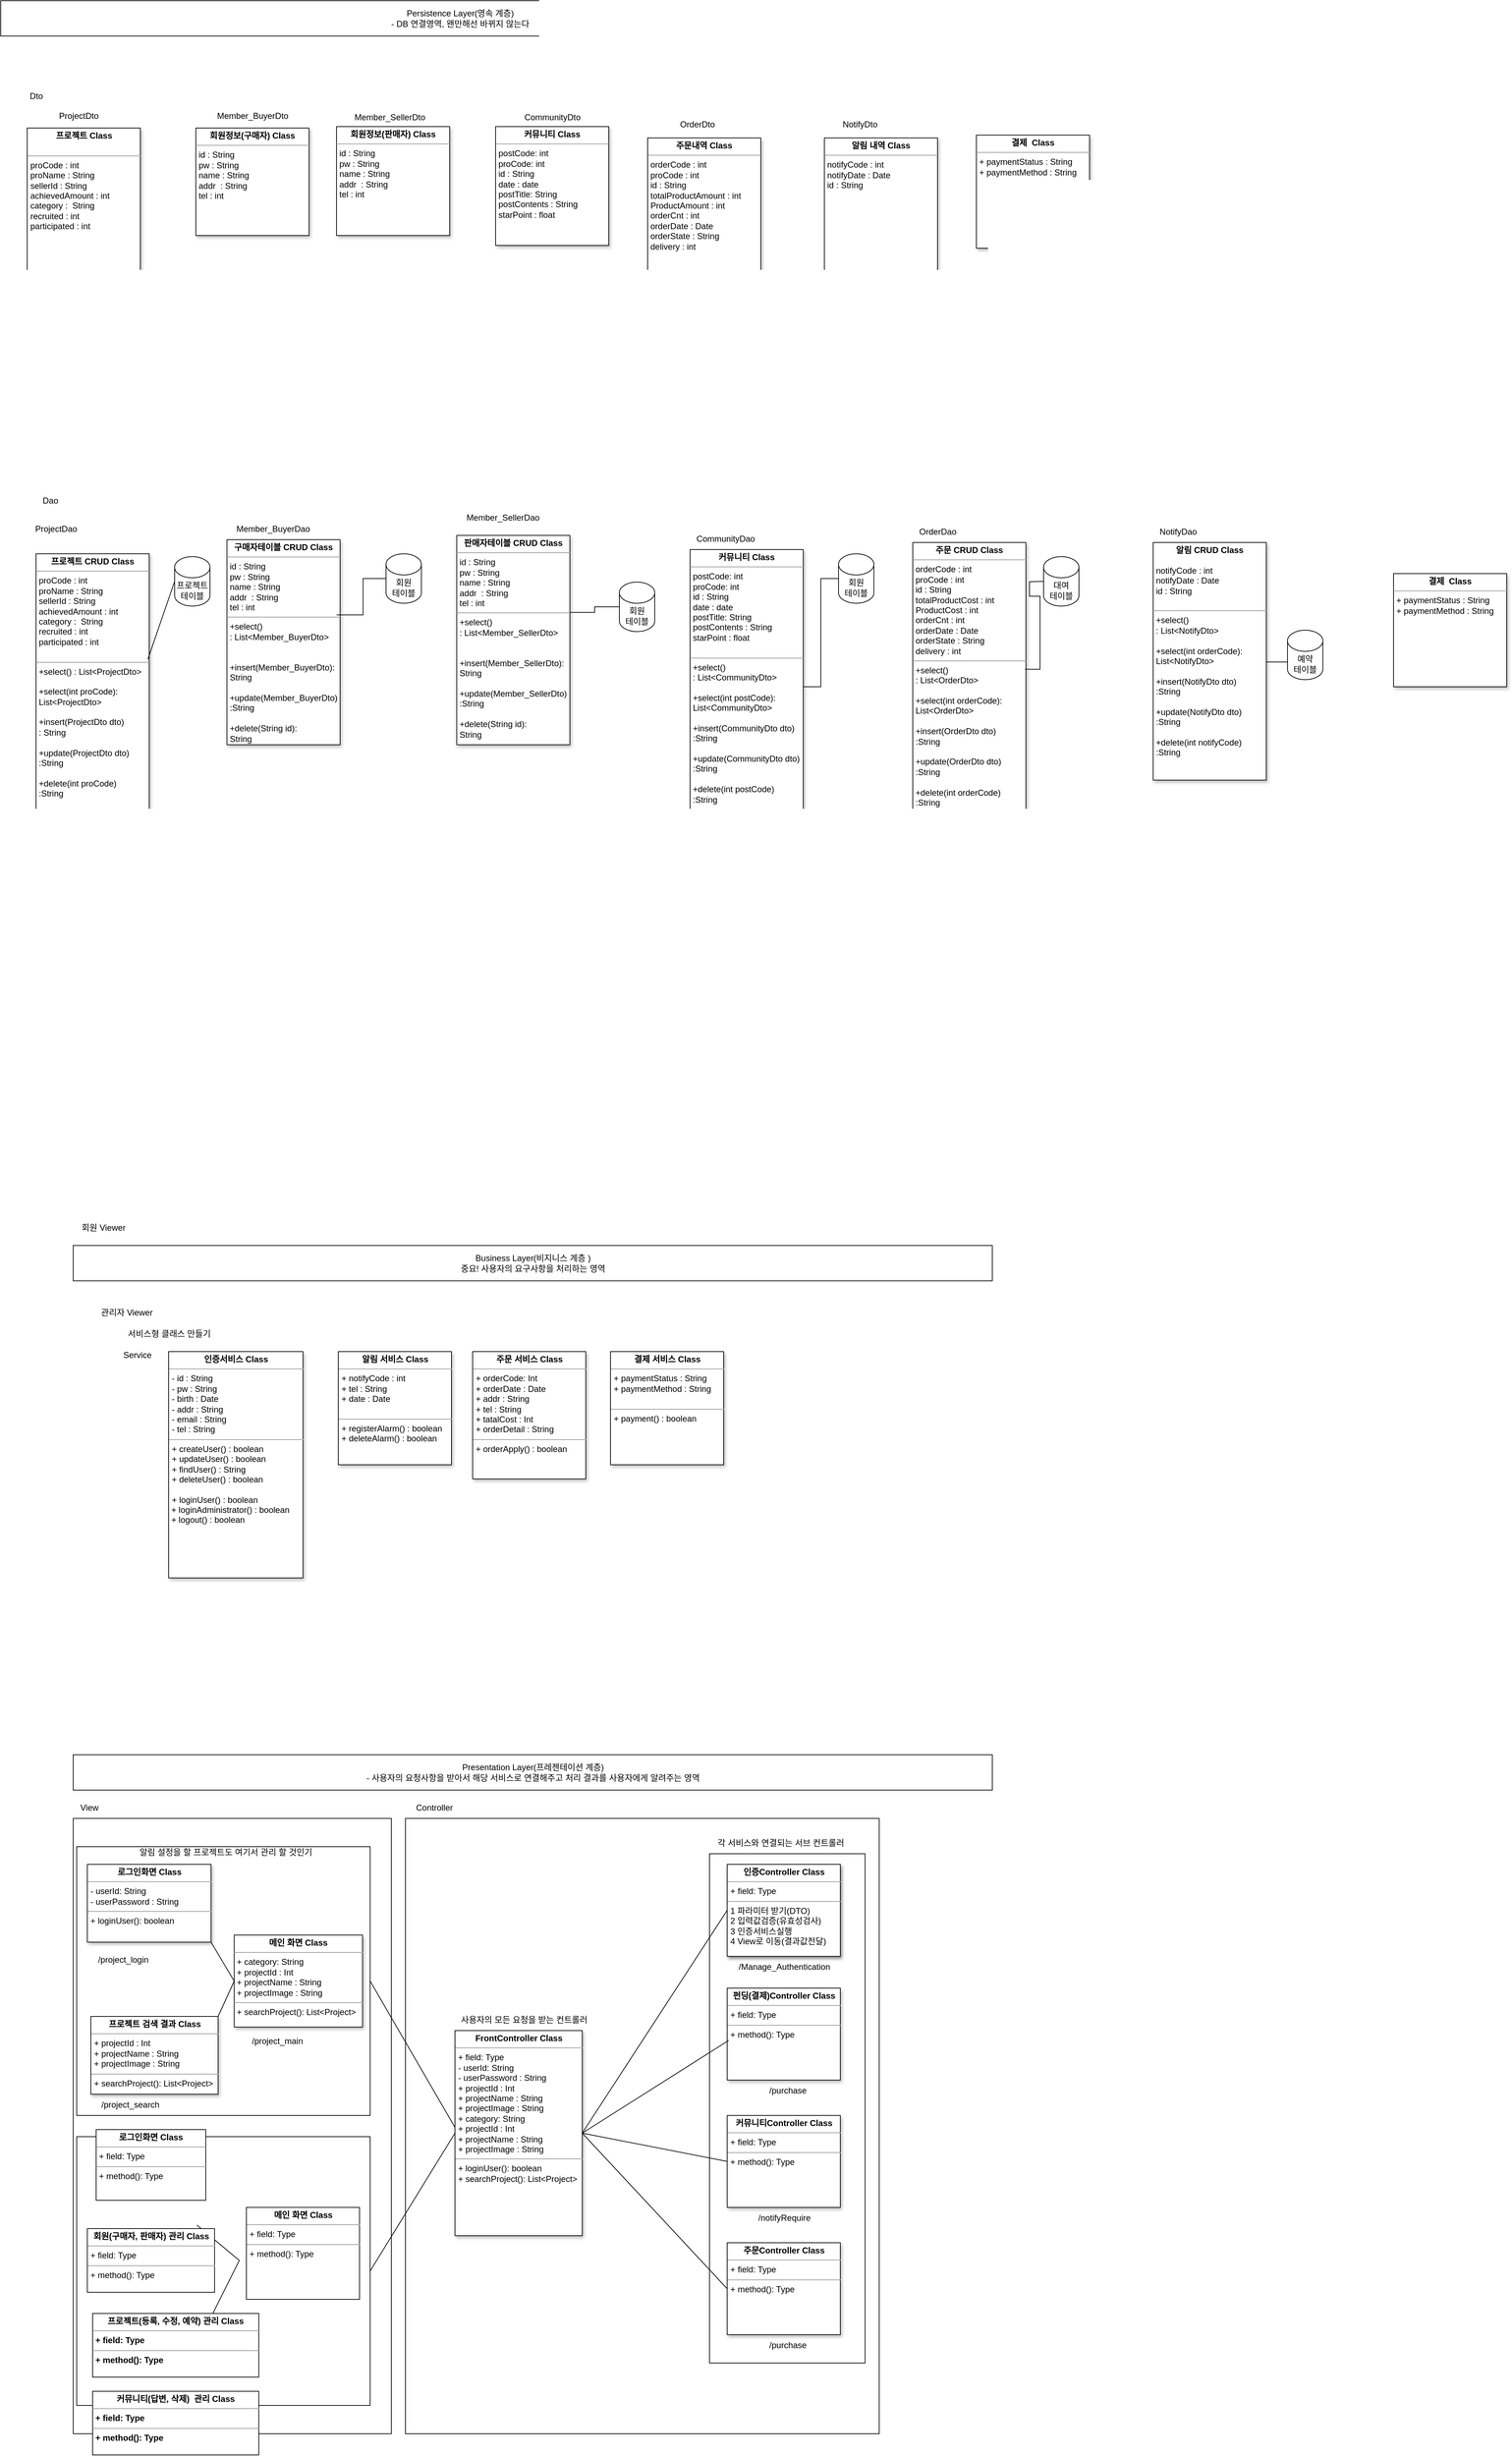 <mxfile version="24.1.0" type="device">
  <diagram name="05 [예제] 구체화(Width Code)" id="Okhfxqb5AKQBt1zYMtm1">
    <mxGraphModel dx="6344" dy="1578" grid="1" gridSize="10" guides="1" tooltips="1" connect="1" arrows="1" fold="1" page="1" pageScale="1" pageWidth="3300" pageHeight="4681" math="0" shadow="0">
      <root>
        <mxCell id="mxSxCT3K7TG5ama-A4u--0" />
        <mxCell id="mxSxCT3K7TG5ama-A4u--1" parent="mxSxCT3K7TG5ama-A4u--0" />
        <mxCell id="mxSxCT3K7TG5ama-A4u--24" value="Presentation Layer(프레젠테이션 계층)&lt;br&gt;- 사용자의 요청사항을 받아서 해당 서비스로 연결해주고 처리 결과를 사용자에게 알려주는 영역" style="rounded=0;whiteSpace=wrap;html=1;" parent="mxSxCT3K7TG5ama-A4u--1" vertex="1">
          <mxGeometry x="-3147.5" y="2490" width="1300" height="50" as="geometry" />
        </mxCell>
        <mxCell id="mxSxCT3K7TG5ama-A4u--49" value="Business Layer(비지니스 계층 )&lt;br&gt;중요! 사용자의 요구사항을 처리하는 영역" style="rounded=0;whiteSpace=wrap;html=1;" parent="mxSxCT3K7TG5ama-A4u--1" vertex="1">
          <mxGeometry x="-3147.5" y="1770" width="1300" height="50" as="geometry" />
        </mxCell>
        <mxCell id="v-Hk2H7jR2KbCjhzF-S7-0" value="서비스형 클래스 만들기" style="text;html=1;align=center;verticalAlign=middle;resizable=0;points=[];autosize=1;strokeColor=none;fillColor=none;" parent="mxSxCT3K7TG5ama-A4u--1" vertex="1">
          <mxGeometry x="-3087.5" y="1880" width="150" height="30" as="geometry" />
        </mxCell>
        <mxCell id="v-Hk2H7jR2KbCjhzF-S7-2" value="&lt;p style=&quot;margin:0px;margin-top:4px;text-align:center;&quot;&gt;&lt;b&gt;인증서비스 Class&lt;/b&gt;&lt;/p&gt;&lt;hr size=&quot;1&quot;&gt;&lt;p style=&quot;margin:0px;margin-left:4px;&quot;&gt;- id : String&lt;br&gt;- pw : String&lt;/p&gt;&lt;p style=&quot;margin:0px;margin-left:4px;&quot;&gt;&lt;span style=&quot;background-color: initial;&quot;&gt;- birth : Date&lt;/span&gt;&lt;/p&gt;&lt;p style=&quot;margin:0px;margin-left:4px;&quot;&gt;&lt;span style=&quot;background-color: initial;&quot;&gt;- addr : String&lt;br&gt;- email : String&lt;/span&gt;&lt;/p&gt;&lt;p style=&quot;margin:0px;margin-left:4px;&quot;&gt;&lt;span style=&quot;background-color: initial;&quot;&gt;- tel : String&lt;/span&gt;&lt;span style=&quot;background-color: initial;&quot;&gt;&amp;nbsp;&lt;/span&gt;&lt;/p&gt;&lt;hr size=&quot;1&quot;&gt;&lt;p style=&quot;margin:0px;margin-left:4px;&quot;&gt;+ createUser() : boolean&lt;/p&gt;&lt;p style=&quot;margin:0px;margin-left:4px;&quot;&gt;+ updateUser() : boolean&lt;/p&gt;&lt;p style=&quot;margin:0px;margin-left:4px;&quot;&gt;+ findUser() : String&lt;/p&gt;&lt;p style=&quot;margin:0px;margin-left:4px;&quot;&gt;+ deleteUser&lt;span style=&quot;background-color: initial;&quot;&gt;()&lt;/span&gt;&lt;span style=&quot;background-color: initial;&quot;&gt;&amp;nbsp;: boolean&lt;/span&gt;&lt;/p&gt;&lt;p style=&quot;margin:0px;margin-left:4px;&quot;&gt;&lt;br&gt;+ loginUser&lt;span style=&quot;background-color: initial;&quot;&gt;()&lt;/span&gt;&lt;span style=&quot;background-color: initial;&quot;&gt;&amp;nbsp;: boolean&lt;/span&gt;&lt;/p&gt;&lt;p style=&quot;margin:0px;margin-left:4px;&quot;&gt;&lt;/p&gt;&lt;div style=&quot;text-align: left;&quot;&gt;&amp;nbsp;+ loginAdministrator&lt;span style=&quot;background-color: initial;&quot;&gt;()&lt;/span&gt;&lt;span style=&quot;background-color: initial;&quot;&gt;&amp;nbsp;: boolean&lt;/span&gt;&lt;/div&gt;&lt;div style=&quot;text-align: left;&quot;&gt;&amp;nbsp;+ logout&lt;span style=&quot;background-color: initial;&quot;&gt;()&lt;/span&gt;&lt;span style=&quot;background-color: initial;&quot;&gt;&amp;nbsp;: boolean&lt;/span&gt;&lt;/div&gt;&lt;br style=&quot;border-color: var(--border-color); text-align: center;&quot;&gt;&lt;br&gt;&lt;p&gt;&lt;/p&gt;" style="verticalAlign=top;align=left;overflow=fill;fontSize=12;fontFamily=Helvetica;html=1;whiteSpace=wrap;shadow=1;" parent="mxSxCT3K7TG5ama-A4u--1" vertex="1">
          <mxGeometry x="-3012.5" y="1920" width="190" height="320" as="geometry" />
        </mxCell>
        <mxCell id="v-Hk2H7jR2KbCjhzF-S7-4" value="&lt;p style=&quot;margin:0px;margin-top:4px;text-align:center;&quot;&gt;&lt;b&gt;알림 서비스 Class&lt;/b&gt;&lt;/p&gt;&lt;hr size=&quot;1&quot;&gt;&lt;p style=&quot;margin:0px;margin-left:4px;&quot;&gt;+ notifyCode : int&lt;/p&gt;&lt;p style=&quot;margin:0px;margin-left:4px;&quot;&gt;&lt;span style=&quot;background-color: initial;&quot;&gt;+ tel : String&lt;/span&gt;&lt;/p&gt;&lt;p style=&quot;margin:0px;margin-left:4px;&quot;&gt;+ date : Date&lt;br&gt;&lt;br&gt;&lt;/p&gt;&lt;hr size=&quot;1&quot;&gt;&lt;p style=&quot;margin:0px;margin-left:4px;&quot;&gt;+ registerAlarm&lt;span style=&quot;background-color: initial;&quot;&gt;()&lt;/span&gt;&lt;span style=&quot;background-color: initial;&quot;&gt;&amp;nbsp;: boolean&lt;/span&gt;&lt;/p&gt;&lt;p style=&quot;margin:0px;margin-left:4px;&quot;&gt;+ deleteAlarm&lt;span style=&quot;background-color: initial;&quot;&gt;()&lt;/span&gt;&lt;span style=&quot;background-color: initial;&quot;&gt;&amp;nbsp;: boolean&lt;/span&gt;&lt;/p&gt;&lt;p style=&quot;margin:0px;margin-left:4px;&quot;&gt;&lt;br&gt;&lt;/p&gt;" style="verticalAlign=top;align=left;overflow=fill;fontSize=12;fontFamily=Helvetica;html=1;whiteSpace=wrap;shadow=1;" parent="mxSxCT3K7TG5ama-A4u--1" vertex="1">
          <mxGeometry x="-2772.5" y="1920" width="160" height="160" as="geometry" />
        </mxCell>
        <mxCell id="v-Hk2H7jR2KbCjhzF-S7-5" value="Service" style="text;html=1;align=center;verticalAlign=middle;resizable=0;points=[];autosize=1;strokeColor=none;fillColor=none;" parent="mxSxCT3K7TG5ama-A4u--1" vertex="1">
          <mxGeometry x="-3087.5" y="1910" width="60" height="30" as="geometry" />
        </mxCell>
        <mxCell id="KW0IFtiiwQ5vjCWQNFQy-0" value="&lt;p style=&quot;margin:0px;margin-top:4px;text-align:center;&quot;&gt;&lt;b&gt;주문 서비스 Class&lt;/b&gt;&lt;/p&gt;&lt;hr size=&quot;1&quot;&gt;&lt;p style=&quot;margin:0px;margin-left:4px;&quot;&gt;+ orderCode: Int&lt;/p&gt;&lt;p style=&quot;margin:0px;margin-left:4px;&quot;&gt;+ orderDate : Date&lt;/p&gt;&lt;p style=&quot;margin:0px;margin-left:4px;&quot;&gt;+ addr : String&lt;/p&gt;&lt;p style=&quot;margin:0px;margin-left:4px;&quot;&gt;+ tel : String&lt;/p&gt;&lt;p style=&quot;margin:0px;margin-left:4px;&quot;&gt;+ tatalCost : Int&lt;/p&gt;&lt;p style=&quot;margin:0px;margin-left:4px;&quot;&gt;+ orderDetail : String&lt;/p&gt;&lt;hr size=&quot;1&quot;&gt;&lt;p style=&quot;margin:0px;margin-left:4px;&quot;&gt;+ orderApply() : boolean&lt;span style=&quot;background-color: initial;&quot;&gt;&amp;nbsp;&lt;/span&gt;&lt;/p&gt;&lt;p style=&quot;margin:0px;margin-left:4px;&quot;&gt;&lt;br&gt;&lt;/p&gt;" style="verticalAlign=top;align=left;overflow=fill;fontSize=12;fontFamily=Helvetica;html=1;whiteSpace=wrap;shadow=1;" parent="mxSxCT3K7TG5ama-A4u--1" vertex="1">
          <mxGeometry x="-2582.5" y="1920" width="160" height="180" as="geometry" />
        </mxCell>
        <mxCell id="4iufTsSp4Iph0FAsAa8I-0" value="&lt;p style=&quot;margin:0px;margin-top:4px;text-align:center;&quot;&gt;&lt;b&gt;결제 서비스 Class&lt;/b&gt;&lt;/p&gt;&lt;hr size=&quot;1&quot;&gt;&lt;p style=&quot;margin:0px;margin-left:4px;&quot;&gt;+ paymentStatus : String&lt;/p&gt;&lt;p style=&quot;margin:0px;margin-left:4px;&quot;&gt;+ paymentMethod : String&lt;br&gt;&lt;/p&gt;&lt;p style=&quot;margin:0px;margin-left:4px;&quot;&gt;&lt;br&gt;&lt;/p&gt;&lt;hr size=&quot;1&quot;&gt;&lt;p style=&quot;margin:0px;margin-left:4px;&quot;&gt;+ payment&lt;span style=&quot;background-color: initial;&quot;&gt;()&lt;/span&gt;&lt;span style=&quot;background-color: initial;&quot;&gt;&amp;nbsp;: boolean&lt;/span&gt;&lt;/p&gt;&lt;p style=&quot;margin:0px;margin-left:4px;&quot;&gt;&lt;br&gt;&lt;/p&gt;&lt;p style=&quot;margin:0px;margin-left:4px;&quot;&gt;&lt;br&gt;&lt;/p&gt;" style="verticalAlign=top;align=left;overflow=fill;fontSize=12;fontFamily=Helvetica;html=1;whiteSpace=wrap;shadow=1;" parent="mxSxCT3K7TG5ama-A4u--1" vertex="1">
          <mxGeometry x="-2387.5" y="1920" width="160" height="160" as="geometry" />
        </mxCell>
        <mxCell id="UAAGlxL8E-bhWDBI-pss-0" value="" style="rounded=0;whiteSpace=wrap;html=1;" parent="mxSxCT3K7TG5ama-A4u--1" vertex="1">
          <mxGeometry x="-2677.5" y="2580" width="670" height="870" as="geometry" />
        </mxCell>
        <mxCell id="UAAGlxL8E-bhWDBI-pss-1" value="" style="rounded=0;whiteSpace=wrap;html=1;" parent="mxSxCT3K7TG5ama-A4u--1" vertex="1">
          <mxGeometry x="-2247.5" y="2630" width="220" height="720" as="geometry" />
        </mxCell>
        <mxCell id="UAAGlxL8E-bhWDBI-pss-2" value="View" style="text;html=1;align=center;verticalAlign=middle;resizable=0;points=[];autosize=1;strokeColor=none;fillColor=none;" parent="mxSxCT3K7TG5ama-A4u--1" vertex="1">
          <mxGeometry x="-3150" y="2550" width="50" height="30" as="geometry" />
        </mxCell>
        <mxCell id="UAAGlxL8E-bhWDBI-pss-3" value="" style="rounded=0;whiteSpace=wrap;html=1;" parent="mxSxCT3K7TG5ama-A4u--1" vertex="1">
          <mxGeometry x="-3147.5" y="2580" width="450" height="870" as="geometry" />
        </mxCell>
        <mxCell id="UAAGlxL8E-bhWDBI-pss-4" value="Controller" style="text;html=1;align=center;verticalAlign=middle;resizable=0;points=[];autosize=1;strokeColor=none;fillColor=none;" parent="mxSxCT3K7TG5ama-A4u--1" vertex="1">
          <mxGeometry x="-2677.5" y="2550" width="80" height="30" as="geometry" />
        </mxCell>
        <mxCell id="UAAGlxL8E-bhWDBI-pss-5" value="&lt;p style=&quot;margin:0px;margin-top:4px;text-align:center;&quot;&gt;&lt;b&gt;FrontController Class&lt;/b&gt;&lt;/p&gt;&lt;hr size=&quot;1&quot;&gt;&lt;p style=&quot;margin:0px;margin-left:4px;&quot;&gt;+ field: Type&lt;br&gt;- userId: String&lt;br&gt;- userPassword : String&lt;br&gt;&lt;/p&gt;&lt;p style=&quot;margin:0px;margin-left:4px;&quot;&gt;+ projectId : Int&lt;br&gt;+ projectName : String&lt;br&gt;+ projectImage : String&lt;br&gt;&lt;/p&gt;&lt;p style=&quot;margin: 0px 0px 0px 4px;&quot;&gt;+ category: String&lt;/p&gt;&lt;p style=&quot;margin: 0px 0px 0px 4px;&quot;&gt;+ projectId : Int&lt;/p&gt;&lt;p style=&quot;margin: 0px 0px 0px 4px;&quot;&gt;+ projectName : String&lt;/p&gt;&lt;p style=&quot;margin: 0px 0px 0px 4px;&quot;&gt;+ projectImage : String&lt;/p&gt;&lt;hr size=&quot;1&quot;&gt;&lt;p style=&quot;margin:0px;margin-left:4px;&quot;&gt;+ loginUser(): boolean&lt;br&gt;&lt;/p&gt;&lt;p style=&quot;margin:0px;margin-left:4px;&quot;&gt;+ searchProject(): List&amp;lt;Project&amp;gt;&lt;br&gt;&lt;/p&gt;" style="verticalAlign=top;align=left;overflow=fill;fontSize=12;fontFamily=Helvetica;html=1;whiteSpace=wrap;shadow=1;" parent="mxSxCT3K7TG5ama-A4u--1" vertex="1">
          <mxGeometry x="-2607.5" y="2880" width="180" height="290" as="geometry" />
        </mxCell>
        <mxCell id="UAAGlxL8E-bhWDBI-pss-6" value="" style="rounded=0;whiteSpace=wrap;html=1;" parent="mxSxCT3K7TG5ama-A4u--1" vertex="1">
          <mxGeometry x="-3142.5" y="2620" width="415" height="380" as="geometry" />
        </mxCell>
        <mxCell id="UAAGlxL8E-bhWDBI-pss-7" value="회원 Viewer" style="text;html=1;align=center;verticalAlign=middle;resizable=0;points=[];autosize=1;strokeColor=none;fillColor=none;" parent="mxSxCT3K7TG5ama-A4u--1" vertex="1">
          <mxGeometry x="-3150" y="1730" width="90" height="30" as="geometry" />
        </mxCell>
        <mxCell id="UAAGlxL8E-bhWDBI-pss-8" value="" style="rounded=0;whiteSpace=wrap;html=1;" parent="mxSxCT3K7TG5ama-A4u--1" vertex="1">
          <mxGeometry x="-3142.5" y="3030" width="415" height="380" as="geometry" />
        </mxCell>
        <mxCell id="UAAGlxL8E-bhWDBI-pss-9" value="관리자 Viewer" style="text;html=1;align=center;verticalAlign=middle;resizable=0;points=[];autosize=1;strokeColor=none;fillColor=none;" parent="mxSxCT3K7TG5ama-A4u--1" vertex="1">
          <mxGeometry x="-3122.5" y="1850" width="100" height="30" as="geometry" />
        </mxCell>
        <mxCell id="UAAGlxL8E-bhWDBI-pss-10" value="&lt;p style=&quot;margin:0px;margin-top:4px;text-align:center;&quot;&gt;&lt;b&gt;로그인화면 Class&lt;/b&gt;&lt;/p&gt;&lt;hr size=&quot;1&quot;&gt;&lt;p style=&quot;margin:0px;margin-left:4px;&quot;&gt;- userId: String&lt;br&gt;- userPassword : String&lt;/p&gt;&lt;hr size=&quot;1&quot;&gt;&lt;p style=&quot;margin:0px;margin-left:4px;&quot;&gt;+ loginUser(): boolean&lt;/p&gt;" style="verticalAlign=top;align=left;overflow=fill;fontSize=12;fontFamily=Helvetica;html=1;whiteSpace=wrap;shadow=1;" parent="mxSxCT3K7TG5ama-A4u--1" vertex="1">
          <mxGeometry x="-3127.5" y="2645" width="175" height="110" as="geometry" />
        </mxCell>
        <mxCell id="UAAGlxL8E-bhWDBI-pss-11" value="&lt;p style=&quot;margin:0px;margin-top:4px;text-align:center;&quot;&gt;&lt;b&gt;메인 화면 Class&lt;/b&gt;&lt;/p&gt;&lt;hr size=&quot;1&quot;&gt;&lt;p style=&quot;margin:0px;margin-left:4px;&quot;&gt;+ category: String&lt;/p&gt;&lt;p style=&quot;margin:0px;margin-left:4px;&quot;&gt;+ projectId : Int&lt;/p&gt;&lt;p style=&quot;margin:0px;margin-left:4px;&quot;&gt;+ projectName : String&lt;/p&gt;&lt;p style=&quot;margin:0px;margin-left:4px;&quot;&gt;+ projectImage : String&lt;/p&gt;&lt;hr size=&quot;1&quot;&gt;&lt;p style=&quot;margin:0px;margin-left:4px;&quot;&gt;+ searchProject(): List&amp;lt;Project&amp;gt;&lt;/p&gt;" style="verticalAlign=top;align=left;overflow=fill;fontSize=12;fontFamily=Helvetica;html=1;whiteSpace=wrap;shadow=1;" parent="mxSxCT3K7TG5ama-A4u--1" vertex="1">
          <mxGeometry x="-2919.75" y="2745" width="181.5" height="130" as="geometry" />
        </mxCell>
        <mxCell id="UAAGlxL8E-bhWDBI-pss-12" value="&lt;p style=&quot;margin:0px;margin-top:4px;text-align:center;&quot;&gt;&lt;b&gt;프로젝트 검색 결과 Class&lt;/b&gt;&lt;/p&gt;&lt;hr size=&quot;1&quot;&gt;&lt;p style=&quot;margin:0px;margin-left:4px;&quot;&gt;+ projectId : Int&lt;br&gt;+ projectName : String&lt;br&gt;+ projectImage : String&lt;/p&gt;&lt;hr size=&quot;1&quot;&gt;&lt;p style=&quot;margin:0px;margin-left:4px;&quot;&gt;+ searchProject(): List&amp;lt;Project&amp;gt;&lt;/p&gt;" style="verticalAlign=top;align=left;overflow=fill;fontSize=12;fontFamily=Helvetica;html=1;whiteSpace=wrap;shadow=1;" parent="mxSxCT3K7TG5ama-A4u--1" vertex="1">
          <mxGeometry x="-3122.5" y="2860" width="180" height="110" as="geometry" />
        </mxCell>
        <mxCell id="UAAGlxL8E-bhWDBI-pss-13" value="&lt;p style=&quot;margin:0px;margin-top:4px;text-align:center;&quot;&gt;&lt;b&gt;커뮤니티Controller Class&lt;/b&gt;&lt;/p&gt;&lt;hr size=&quot;1&quot;&gt;&lt;p style=&quot;margin:0px;margin-left:4px;&quot;&gt;+ field: Type&lt;/p&gt;&lt;hr size=&quot;1&quot;&gt;&lt;p style=&quot;margin:0px;margin-left:4px;&quot;&gt;+ method(): Type&lt;/p&gt;" style="verticalAlign=top;align=left;overflow=fill;fontSize=12;fontFamily=Helvetica;html=1;whiteSpace=wrap;shadow=1;" parent="mxSxCT3K7TG5ama-A4u--1" vertex="1">
          <mxGeometry x="-2222.5" y="3000" width="160" height="130" as="geometry" />
        </mxCell>
        <mxCell id="UAAGlxL8E-bhWDBI-pss-14" value="&lt;p style=&quot;margin:0px;margin-top:4px;text-align:center;&quot;&gt;&lt;b&gt;인증Controller Class&lt;/b&gt;&lt;/p&gt;&lt;hr size=&quot;1&quot;&gt;&lt;p style=&quot;margin:0px;margin-left:4px;&quot;&gt;+ field: Type&lt;/p&gt;&lt;hr size=&quot;1&quot;&gt;&lt;p style=&quot;margin:0px;margin-left:4px;&quot;&gt;1 파라미터 받기(DTO)&lt;/p&gt;&lt;p style=&quot;margin:0px;margin-left:4px;&quot;&gt;2 입력값검증(유효성검사)&lt;/p&gt;&lt;p style=&quot;margin:0px;margin-left:4px;&quot;&gt;3 인증서비스실행&lt;/p&gt;&lt;p style=&quot;margin:0px;margin-left:4px;&quot;&gt;4 View로 이동(결과값전달)&lt;/p&gt;" style="verticalAlign=top;align=left;overflow=fill;fontSize=12;fontFamily=Helvetica;html=1;whiteSpace=wrap;shadow=1;" parent="mxSxCT3K7TG5ama-A4u--1" vertex="1">
          <mxGeometry x="-2222.5" y="2645" width="160" height="130" as="geometry" />
        </mxCell>
        <mxCell id="UAAGlxL8E-bhWDBI-pss-15" value="&lt;p style=&quot;margin:0px;margin-top:4px;text-align:center;&quot;&gt;&lt;b&gt;주문Controller Class&lt;/b&gt;&lt;/p&gt;&lt;hr size=&quot;1&quot;&gt;&lt;p style=&quot;margin:0px;margin-left:4px;&quot;&gt;+ field: Type&lt;/p&gt;&lt;hr size=&quot;1&quot;&gt;&lt;p style=&quot;margin:0px;margin-left:4px;&quot;&gt;+ method(): Type&lt;/p&gt;" style="verticalAlign=top;align=left;overflow=fill;fontSize=12;fontFamily=Helvetica;html=1;whiteSpace=wrap;shadow=1;" parent="mxSxCT3K7TG5ama-A4u--1" vertex="1">
          <mxGeometry x="-2222.5" y="3180" width="160" height="130" as="geometry" />
        </mxCell>
        <mxCell id="UAAGlxL8E-bhWDBI-pss-16" value="" style="endArrow=none;html=1;rounded=0;exitX=1;exitY=0.5;exitDx=0;exitDy=0;entryX=0;entryY=0.472;entryDx=0;entryDy=0;entryPerimeter=0;" parent="mxSxCT3K7TG5ama-A4u--1" source="UAAGlxL8E-bhWDBI-pss-6" target="UAAGlxL8E-bhWDBI-pss-5" edge="1">
          <mxGeometry width="50" height="50" relative="1" as="geometry">
            <mxPoint x="-2597.5" y="2910" as="sourcePoint" />
            <mxPoint x="-2607.5" y="3010" as="targetPoint" />
          </mxGeometry>
        </mxCell>
        <mxCell id="UAAGlxL8E-bhWDBI-pss-17" value="" style="endArrow=none;html=1;rounded=0;exitX=1;exitY=0.5;exitDx=0;exitDy=0;entryX=0;entryY=0.5;entryDx=0;entryDy=0;" parent="mxSxCT3K7TG5ama-A4u--1" source="UAAGlxL8E-bhWDBI-pss-8" target="UAAGlxL8E-bhWDBI-pss-5" edge="1">
          <mxGeometry width="50" height="50" relative="1" as="geometry">
            <mxPoint x="-2719.5" y="2828" as="sourcePoint" />
            <mxPoint x="-2597.5" y="2898" as="targetPoint" />
          </mxGeometry>
        </mxCell>
        <mxCell id="UAAGlxL8E-bhWDBI-pss-18" value="" style="endArrow=none;html=1;rounded=0;exitX=1;exitY=0.5;exitDx=0;exitDy=0;entryX=0;entryY=0.5;entryDx=0;entryDy=0;" parent="mxSxCT3K7TG5ama-A4u--1" source="UAAGlxL8E-bhWDBI-pss-5" target="UAAGlxL8E-bhWDBI-pss-14" edge="1">
          <mxGeometry width="50" height="50" relative="1" as="geometry">
            <mxPoint x="-2719.5" y="2828" as="sourcePoint" />
            <mxPoint x="-2597.5" y="3018" as="targetPoint" />
          </mxGeometry>
        </mxCell>
        <mxCell id="UAAGlxL8E-bhWDBI-pss-19" value="" style="endArrow=none;html=1;rounded=0;exitX=1;exitY=0.5;exitDx=0;exitDy=0;entryX=0;entryY=0.5;entryDx=0;entryDy=0;" parent="mxSxCT3K7TG5ama-A4u--1" source="UAAGlxL8E-bhWDBI-pss-5" target="UAAGlxL8E-bhWDBI-pss-13" edge="1">
          <mxGeometry width="50" height="50" relative="1" as="geometry">
            <mxPoint x="-2437.5" y="3025" as="sourcePoint" />
            <mxPoint x="-2197.5" y="2785" as="targetPoint" />
          </mxGeometry>
        </mxCell>
        <mxCell id="UAAGlxL8E-bhWDBI-pss-20" value="" style="endArrow=none;html=1;rounded=0;exitX=1;exitY=0.5;exitDx=0;exitDy=0;entryX=0;entryY=0.5;entryDx=0;entryDy=0;" parent="mxSxCT3K7TG5ama-A4u--1" source="UAAGlxL8E-bhWDBI-pss-5" target="UAAGlxL8E-bhWDBI-pss-15" edge="1">
          <mxGeometry width="50" height="50" relative="1" as="geometry">
            <mxPoint x="-2437.5" y="3025" as="sourcePoint" />
            <mxPoint x="-2197.5" y="3015" as="targetPoint" />
          </mxGeometry>
        </mxCell>
        <mxCell id="UAAGlxL8E-bhWDBI-pss-21" value="사용자의 모든 요청을 받는 컨트롤러" style="text;html=1;align=center;verticalAlign=middle;resizable=0;points=[];autosize=1;strokeColor=none;fillColor=none;" parent="mxSxCT3K7TG5ama-A4u--1" vertex="1">
          <mxGeometry x="-2620" y="2850" width="220" height="30" as="geometry" />
        </mxCell>
        <mxCell id="UAAGlxL8E-bhWDBI-pss-22" value="각 서비스와 연결되는 서브 컨트롤러" style="text;html=1;align=center;verticalAlign=middle;resizable=0;points=[];autosize=1;strokeColor=none;fillColor=none;" parent="mxSxCT3K7TG5ama-A4u--1" vertex="1">
          <mxGeometry x="-2257.5" y="2600" width="220" height="30" as="geometry" />
        </mxCell>
        <mxCell id="UAAGlxL8E-bhWDBI-pss-23" value="" style="endArrow=none;html=1;rounded=0;exitX=1;exitY=1;exitDx=0;exitDy=0;entryX=0;entryY=0.5;entryDx=0;entryDy=0;" parent="mxSxCT3K7TG5ama-A4u--1" source="UAAGlxL8E-bhWDBI-pss-10" target="UAAGlxL8E-bhWDBI-pss-11" edge="1">
          <mxGeometry width="50" height="50" relative="1" as="geometry">
            <mxPoint x="-2717.5" y="2820" as="sourcePoint" />
            <mxPoint x="-2907.5" y="2790" as="targetPoint" />
          </mxGeometry>
        </mxCell>
        <mxCell id="UAAGlxL8E-bhWDBI-pss-24" value="" style="endArrow=none;html=1;rounded=0;exitX=1;exitY=0;exitDx=0;exitDy=0;entryX=0;entryY=0.5;entryDx=0;entryDy=0;" parent="mxSxCT3K7TG5ama-A4u--1" source="UAAGlxL8E-bhWDBI-pss-12" target="UAAGlxL8E-bhWDBI-pss-11" edge="1">
          <mxGeometry width="50" height="50" relative="1" as="geometry">
            <mxPoint x="-2958.5" y="2710" as="sourcePoint" />
            <mxPoint x="-2907.5" y="2790" as="targetPoint" />
          </mxGeometry>
        </mxCell>
        <mxCell id="UAAGlxL8E-bhWDBI-pss-28" value="" style="endArrow=none;html=1;rounded=0;exitX=1;exitY=1;exitDx=0;exitDy=0;" parent="mxSxCT3K7TG5ama-A4u--1" edge="1">
          <mxGeometry width="50" height="50" relative="1" as="geometry">
            <mxPoint x="-2972.5" y="3155" as="sourcePoint" />
            <mxPoint x="-2912.5" y="3205" as="targetPoint" />
          </mxGeometry>
        </mxCell>
        <mxCell id="UAAGlxL8E-bhWDBI-pss-29" value="" style="endArrow=none;html=1;rounded=0;exitX=1;exitY=0;exitDx=0;exitDy=0;" parent="mxSxCT3K7TG5ama-A4u--1" edge="1">
          <mxGeometry width="50" height="50" relative="1" as="geometry">
            <mxPoint x="-2957.5" y="3295" as="sourcePoint" />
            <mxPoint x="-2912.5" y="3205" as="targetPoint" />
          </mxGeometry>
        </mxCell>
        <mxCell id="UAAGlxL8E-bhWDBI-pss-30" value="&lt;p style=&quot;margin:0px;margin-top:4px;text-align:center;&quot;&gt;&lt;b&gt;펀딩(결제)Controller Class&lt;/b&gt;&lt;/p&gt;&lt;hr size=&quot;1&quot;&gt;&lt;p style=&quot;margin:0px;margin-left:4px;&quot;&gt;+ field: Type&lt;/p&gt;&lt;hr size=&quot;1&quot;&gt;&lt;p style=&quot;margin:0px;margin-left:4px;&quot;&gt;+ method(): Type&lt;/p&gt;" style="verticalAlign=top;align=left;overflow=fill;fontSize=12;fontFamily=Helvetica;html=1;whiteSpace=wrap;shadow=1;" parent="mxSxCT3K7TG5ama-A4u--1" vertex="1">
          <mxGeometry x="-2222.5" y="2820" width="160" height="130" as="geometry" />
        </mxCell>
        <mxCell id="UAAGlxL8E-bhWDBI-pss-31" value="" style="endArrow=none;html=1;rounded=0;entryX=0.013;entryY=0.569;entryDx=0;entryDy=0;entryPerimeter=0;exitX=1;exitY=0.5;exitDx=0;exitDy=0;" parent="mxSxCT3K7TG5ama-A4u--1" source="UAAGlxL8E-bhWDBI-pss-5" target="UAAGlxL8E-bhWDBI-pss-30" edge="1">
          <mxGeometry width="50" height="50" relative="1" as="geometry">
            <mxPoint x="-2447.5" y="3010" as="sourcePoint" />
            <mxPoint x="-2397.5" y="2970" as="targetPoint" />
          </mxGeometry>
        </mxCell>
        <mxCell id="UAAGlxL8E-bhWDBI-pss-32" value="/project_search" style="text;html=1;align=center;verticalAlign=middle;resizable=0;points=[];autosize=1;strokeColor=none;fillColor=none;" parent="mxSxCT3K7TG5ama-A4u--1" vertex="1">
          <mxGeometry x="-3122.5" y="2970" width="110" height="30" as="geometry" />
        </mxCell>
        <mxCell id="UAAGlxL8E-bhWDBI-pss-33" value="/project_main" style="text;html=1;align=center;verticalAlign=middle;resizable=0;points=[];autosize=1;strokeColor=none;fillColor=none;" parent="mxSxCT3K7TG5ama-A4u--1" vertex="1">
          <mxGeometry x="-2909" y="2880" width="100" height="30" as="geometry" />
        </mxCell>
        <mxCell id="UAAGlxL8E-bhWDBI-pss-34" value="/project_login" style="text;html=1;align=center;verticalAlign=middle;resizable=0;points=[];autosize=1;strokeColor=none;fillColor=none;" parent="mxSxCT3K7TG5ama-A4u--1" vertex="1">
          <mxGeometry x="-3122.5" y="2765" width="90" height="30" as="geometry" />
        </mxCell>
        <mxCell id="UAAGlxL8E-bhWDBI-pss-38" value="/Manage_Authentication" style="text;html=1;align=center;verticalAlign=middle;resizable=0;points=[];autosize=1;strokeColor=none;fillColor=none;" parent="mxSxCT3K7TG5ama-A4u--1" vertex="1">
          <mxGeometry x="-2217.5" y="2775" width="150" height="30" as="geometry" />
        </mxCell>
        <mxCell id="UAAGlxL8E-bhWDBI-pss-39" value="/purchase" style="text;html=1;align=center;verticalAlign=middle;resizable=0;points=[];autosize=1;strokeColor=none;fillColor=none;" parent="mxSxCT3K7TG5ama-A4u--1" vertex="1">
          <mxGeometry x="-2177.5" y="2950" width="80" height="30" as="geometry" />
        </mxCell>
        <mxCell id="UAAGlxL8E-bhWDBI-pss-40" value="/notifyRequire" style="text;html=1;align=center;verticalAlign=middle;resizable=0;points=[];autosize=1;strokeColor=none;fillColor=none;" parent="mxSxCT3K7TG5ama-A4u--1" vertex="1">
          <mxGeometry x="-2192.5" y="3130" width="100" height="30" as="geometry" />
        </mxCell>
        <mxCell id="UAAGlxL8E-bhWDBI-pss-41" value="/purchase" style="text;html=1;align=center;verticalAlign=middle;resizable=0;points=[];autosize=1;strokeColor=none;fillColor=none;" parent="mxSxCT3K7TG5ama-A4u--1" vertex="1">
          <mxGeometry x="-2177.5" y="3310" width="80" height="30" as="geometry" />
        </mxCell>
        <mxCell id="8fm8BEINYyHVR1qGwP7b-0" value="&lt;p style=&quot;margin:0px;margin-top:4px;text-align:center;&quot;&gt;&lt;b&gt;로그인화면 Class&lt;/b&gt;&lt;/p&gt;&lt;hr size=&quot;1&quot;&gt;&lt;p style=&quot;margin:0px;margin-left:4px;&quot;&gt;+ field: Type&lt;/p&gt;&lt;hr size=&quot;1&quot;&gt;&lt;p style=&quot;margin:0px;margin-left:4px;&quot;&gt;+ method(): Type&lt;/p&gt;" style="verticalAlign=top;align=left;overflow=fill;fontSize=12;fontFamily=Helvetica;html=1;whiteSpace=wrap;" vertex="1" parent="mxSxCT3K7TG5ama-A4u--1">
          <mxGeometry x="-3115" y="3020" width="155" height="100" as="geometry" />
        </mxCell>
        <mxCell id="8fm8BEINYyHVR1qGwP7b-1" value="&lt;p style=&quot;margin:0px;margin-top:4px;text-align:center;&quot;&gt;&lt;b&gt;메인 화면 Class&lt;/b&gt;&lt;/p&gt;&lt;hr size=&quot;1&quot;&gt;&lt;p style=&quot;margin:0px;margin-left:4px;&quot;&gt;+ field: Type&lt;/p&gt;&lt;hr size=&quot;1&quot;&gt;&lt;p style=&quot;margin:0px;margin-left:4px;&quot;&gt;+ method(): Type&lt;/p&gt;" style="verticalAlign=top;align=left;overflow=fill;fontSize=12;fontFamily=Helvetica;html=1;whiteSpace=wrap;" vertex="1" parent="mxSxCT3K7TG5ama-A4u--1">
          <mxGeometry x="-2902.5" y="3130" width="160" height="130" as="geometry" />
        </mxCell>
        <mxCell id="8fm8BEINYyHVR1qGwP7b-2" value="&lt;p style=&quot;margin:0px;margin-top:4px;text-align:center;&quot;&gt;&lt;span&gt;프로젝트(등록, 수정, 예약) 관리 Class&lt;/span&gt;&lt;/p&gt;&lt;hr size=&quot;1&quot;&gt;&lt;p style=&quot;margin:0px;margin-left:4px;&quot;&gt;+ field: Type&lt;/p&gt;&lt;hr size=&quot;1&quot;&gt;&lt;p style=&quot;margin:0px;margin-left:4px;&quot;&gt;+ method(): Type&lt;/p&gt;" style="verticalAlign=top;align=left;overflow=fill;fontSize=12;fontFamily=Helvetica;html=1;whiteSpace=wrap;fontStyle=1" vertex="1" parent="mxSxCT3K7TG5ama-A4u--1">
          <mxGeometry x="-3120" y="3280" width="235" height="90" as="geometry" />
        </mxCell>
        <mxCell id="8fm8BEINYyHVR1qGwP7b-3" value="&lt;p style=&quot;margin:0px;margin-top:4px;text-align:center;&quot;&gt;&lt;b&gt;회원(구매자, 판매자) 관리 Class&lt;/b&gt;&lt;/p&gt;&lt;hr size=&quot;1&quot;&gt;&lt;p style=&quot;margin:0px;margin-left:4px;&quot;&gt;+ field: Type&lt;/p&gt;&lt;hr size=&quot;1&quot;&gt;&lt;p style=&quot;margin:0px;margin-left:4px;&quot;&gt;+ method(): Type&lt;/p&gt;" style="verticalAlign=top;align=left;overflow=fill;fontSize=12;fontFamily=Helvetica;html=1;whiteSpace=wrap;" vertex="1" parent="mxSxCT3K7TG5ama-A4u--1">
          <mxGeometry x="-3127.5" y="3160" width="180" height="90" as="geometry" />
        </mxCell>
        <mxCell id="8fm8BEINYyHVR1qGwP7b-4" value="알림 설정을 할 프로젝트도 여기서 관리 할 것인기&lt;div&gt;&lt;br&gt;&lt;/div&gt;" style="text;html=1;align=center;verticalAlign=middle;resizable=0;points=[];autosize=1;strokeColor=none;fillColor=none;" vertex="1" parent="mxSxCT3K7TG5ama-A4u--1">
          <mxGeometry x="-3077.5" y="2615" width="290" height="40" as="geometry" />
        </mxCell>
        <mxCell id="8fm8BEINYyHVR1qGwP7b-5" value="&lt;p style=&quot;margin:0px;margin-top:4px;text-align:center;&quot;&gt;&lt;span&gt;커뮤니티(답변, 삭제)&amp;nbsp; 관리 Class&lt;/span&gt;&lt;/p&gt;&lt;hr size=&quot;1&quot;&gt;&lt;p style=&quot;margin:0px;margin-left:4px;&quot;&gt;+ field: Type&lt;/p&gt;&lt;hr size=&quot;1&quot;&gt;&lt;p style=&quot;margin:0px;margin-left:4px;&quot;&gt;+ method(): Type&lt;/p&gt;" style="verticalAlign=top;align=left;overflow=fill;fontSize=12;fontFamily=Helvetica;html=1;whiteSpace=wrap;fontStyle=1" vertex="1" parent="mxSxCT3K7TG5ama-A4u--1">
          <mxGeometry x="-3120" y="3390" width="235" height="90" as="geometry" />
        </mxCell>
        <mxCell id="8fm8BEINYyHVR1qGwP7b-6" value="&lt;p style=&quot;margin:0px;margin-top:4px;text-align:center;&quot;&gt;&lt;b&gt;인증Controller Class&lt;/b&gt;&lt;/p&gt;&lt;hr size=&quot;1&quot;&gt;&lt;p style=&quot;margin:0px;margin-left:4px;&quot;&gt;+ field: Type&lt;/p&gt;&lt;hr size=&quot;1&quot;&gt;&lt;p style=&quot;margin:0px;margin-left:4px;&quot;&gt;1 파라미터 받기(DTO)&lt;/p&gt;&lt;p style=&quot;margin:0px;margin-left:4px;&quot;&gt;2 입력값검증(유효성검사)&lt;/p&gt;&lt;p style=&quot;margin:0px;margin-left:4px;&quot;&gt;3 인증서비스실행&lt;/p&gt;&lt;p style=&quot;margin:0px;margin-left:4px;&quot;&gt;4 View로 이동(결과값전달)&lt;/p&gt;" style="verticalAlign=top;align=left;overflow=fill;fontSize=12;fontFamily=Helvetica;html=1;whiteSpace=wrap;shadow=1;" vertex="1" parent="mxSxCT3K7TG5ama-A4u--1">
          <mxGeometry x="-2222.5" y="2645" width="160" height="130" as="geometry" />
        </mxCell>
        <mxCell id="8fm8BEINYyHVR1qGwP7b-7" value="&lt;p style=&quot;margin:0px;margin-top:4px;text-align:center;&quot;&gt;&lt;b&gt;프로젝트 Class&lt;/b&gt;&lt;/p&gt;&lt;br&gt;&lt;hr size=&quot;1&quot;&gt;&lt;p style=&quot;margin:0px;margin-left:4px;&quot;&gt;proCode : int&amp;nbsp;&lt;/p&gt;&lt;p style=&quot;margin:0px;margin-left:4px;&quot;&gt;proName : String&amp;nbsp;&amp;nbsp;&lt;/p&gt;&lt;p style=&quot;margin:0px;margin-left:4px;&quot;&gt;sellerId : String&lt;/p&gt;&lt;p style=&quot;margin:0px;margin-left:4px;&quot;&gt;achievedAmount : int&lt;/p&gt;&lt;p style=&quot;margin:0px;margin-left:4px;&quot;&gt;category :&amp;nbsp; String&lt;/p&gt;&lt;p style=&quot;margin:0px;margin-left:4px;&quot;&gt;recruited : int&lt;/p&gt;&lt;p style=&quot;margin:0px;margin-left:4px;&quot;&gt;participated : int&lt;/p&gt;&lt;p style=&quot;margin:0px;margin-left:4px;&quot;&gt;&lt;br&gt;&lt;/p&gt;" style="verticalAlign=top;align=left;overflow=fill;fontSize=12;fontFamily=Helvetica;html=1;whiteSpace=wrap;shadow=1;" vertex="1" parent="mxSxCT3K7TG5ama-A4u--1">
          <mxGeometry x="-3212.5" y="190" width="160" height="232" as="geometry" />
        </mxCell>
        <mxCell id="8fm8BEINYyHVR1qGwP7b-8" value="&lt;p style=&quot;margin:0px;margin-top:4px;text-align:center;&quot;&gt;&lt;b&gt;회원정보(구매자) Class&lt;/b&gt;&lt;/p&gt;&lt;hr size=&quot;1&quot;&gt;&lt;p style=&quot;margin:0px;margin-left:4px;&quot;&gt;id : String&lt;/p&gt;&lt;p style=&quot;margin:0px;margin-left:4px;&quot;&gt;pw : String&lt;/p&gt;&lt;p style=&quot;margin:0px;margin-left:4px;&quot;&gt;name : String&lt;/p&gt;&lt;p style=&quot;margin:0px;margin-left:4px;&quot;&gt;addr&amp;nbsp; : String&lt;/p&gt;&lt;p style=&quot;margin:0px;margin-left:4px;&quot;&gt;tel : int&amp;nbsp;&lt;/p&gt;&lt;p style=&quot;margin:0px;margin-left:4px;&quot;&gt;&lt;br&gt;&lt;/p&gt;" style="verticalAlign=top;align=left;overflow=fill;fontSize=12;fontFamily=Helvetica;html=1;whiteSpace=wrap;shadow=1;" vertex="1" parent="mxSxCT3K7TG5ama-A4u--1">
          <mxGeometry x="-2974" y="190" width="160" height="152" as="geometry" />
        </mxCell>
        <mxCell id="8fm8BEINYyHVR1qGwP7b-9" value="&lt;p style=&quot;margin:0px;margin-top:4px;text-align:center;&quot;&gt;&lt;b&gt;커뮤니티 Class&lt;/b&gt;&lt;/p&gt;&lt;hr size=&quot;1&quot;&gt;&lt;p style=&quot;margin:0px;margin-left:4px;&quot;&gt;postCode: int&lt;/p&gt;&lt;p style=&quot;margin:0px;margin-left:4px;&quot;&gt;proCode: int&lt;/p&gt;&lt;p style=&quot;margin:0px;margin-left:4px;&quot;&gt;id : String&lt;/p&gt;&lt;p style=&quot;margin:0px;margin-left:4px;&quot;&gt;date : date&lt;/p&gt;&lt;p style=&quot;margin:0px;margin-left:4px;&quot;&gt;postTitle: String&lt;/p&gt;&lt;p style=&quot;margin:0px;margin-left:4px;&quot;&gt;postContents : String&lt;/p&gt;&lt;p style=&quot;margin:0px;margin-left:4px;&quot;&gt;starPoint : float&lt;/p&gt;&lt;p style=&quot;margin:0px;margin-left:4px;&quot;&gt;&lt;br&gt;&lt;/p&gt;" style="verticalAlign=top;align=left;overflow=fill;fontSize=12;fontFamily=Helvetica;html=1;whiteSpace=wrap;shadow=1;" vertex="1" parent="mxSxCT3K7TG5ama-A4u--1">
          <mxGeometry x="-2550" y="188" width="160" height="168" as="geometry" />
        </mxCell>
        <mxCell id="8fm8BEINYyHVR1qGwP7b-10" value="&lt;p style=&quot;margin:0px;margin-top:4px;text-align:center;&quot;&gt;&lt;b&gt;주문내역 Class&lt;/b&gt;&lt;/p&gt;&lt;hr size=&quot;1&quot;&gt;&lt;p style=&quot;margin:0px;margin-left:4px;&quot;&gt;orderCode : int&lt;/p&gt;&lt;p style=&quot;margin:0px;margin-left:4px;&quot;&gt;proCode : int&lt;/p&gt;&lt;p style=&quot;margin:0px;margin-left:4px;&quot;&gt;id : String&lt;/p&gt;&lt;p style=&quot;margin:0px;margin-left:4px;&quot;&gt;totalProductAmount : int&lt;/p&gt;&lt;p style=&quot;margin: 0px 0px 0px 4px;&quot;&gt;ProductAmount : int&lt;/p&gt;&lt;p style=&quot;margin: 0px 0px 0px 4px;&quot;&gt;orderCnt : int&lt;/p&gt;&lt;p style=&quot;margin: 0px 0px 0px 4px;&quot;&gt;orderDate : Date&lt;/p&gt;&lt;p style=&quot;margin: 0px 0px 0px 4px;&quot;&gt;orderState : String&lt;/p&gt;&lt;p style=&quot;margin: 0px 0px 0px 4px;&quot;&gt;delivery : int&lt;/p&gt;&lt;p style=&quot;margin:0px;margin-left:4px;&quot;&gt;&lt;br&gt;&lt;/p&gt;" style="verticalAlign=top;align=left;overflow=fill;fontSize=12;fontFamily=Helvetica;html=1;whiteSpace=wrap;shadow=1;" vertex="1" parent="mxSxCT3K7TG5ama-A4u--1">
          <mxGeometry x="-2335" y="204" width="160" height="198" as="geometry" />
        </mxCell>
        <mxCell id="8fm8BEINYyHVR1qGwP7b-11" value="&lt;p style=&quot;margin:0px;margin-top:4px;text-align:center;&quot;&gt;&lt;b&gt;프로젝트 CRUD Class&lt;/b&gt;&lt;/p&gt;&lt;hr size=&quot;1&quot;&gt;&lt;p style=&quot;margin:0px;margin-left:4px;&quot;&gt;&lt;span style=&quot;background-color: initial;&quot;&gt;proCode : int&amp;nbsp;&lt;/span&gt;&lt;/p&gt;&lt;p style=&quot;margin: 0px 0px 0px 4px;&quot;&gt;proName : String&amp;nbsp;&amp;nbsp;&lt;/p&gt;&lt;p style=&quot;margin: 0px 0px 0px 4px;&quot;&gt;sellerId : String&lt;/p&gt;&lt;p style=&quot;margin: 0px 0px 0px 4px;&quot;&gt;achievedAmount : int&lt;/p&gt;&lt;p style=&quot;margin: 0px 0px 0px 4px;&quot;&gt;category :&amp;nbsp; String&lt;/p&gt;&lt;p style=&quot;margin: 0px 0px 0px 4px;&quot;&gt;recruited : int&lt;/p&gt;&lt;p style=&quot;margin: 0px 0px 0px 4px;&quot;&gt;participated : int&lt;/p&gt;&lt;p style=&quot;margin: 0px 0px 0px 4px;&quot;&gt;&lt;br&gt;&lt;/p&gt;&lt;hr size=&quot;1&quot;&gt;&lt;p style=&quot;margin: 0px 0px 0px 4px;&quot;&gt;&lt;span style=&quot;background-color: initial;&quot;&gt;+select() : List&amp;lt;&lt;/span&gt;&lt;span style=&quot;text-align: center; text-wrap: nowrap;&quot;&gt;ProjectDto&lt;/span&gt;&lt;span style=&quot;background-color: initial;&quot;&gt;&amp;gt;&lt;/span&gt;&lt;br&gt;&lt;/p&gt;&lt;p style=&quot;margin: 0px 0px 0px 4px;&quot;&gt;&lt;span style=&quot;background-color: initial;&quot;&gt;&lt;br&gt;&lt;/span&gt;&lt;/p&gt;&lt;p style=&quot;margin: 0px 0px 0px 4px;&quot;&gt;&lt;span style=&quot;background-color: initial;&quot;&gt;+select(int proCode): List&amp;lt;&lt;/span&gt;&lt;span style=&quot;text-align: center; text-wrap: nowrap;&quot;&gt;ProjectDto&lt;/span&gt;&lt;span style=&quot;background-color: initial;&quot;&gt;&amp;gt;&lt;/span&gt;&lt;/p&gt;&lt;p style=&quot;margin: 0px 0px 0px 4px;&quot;&gt;&lt;br&gt;&lt;/p&gt;&lt;p style=&quot;margin: 0px 0px 0px 4px;&quot;&gt;+insert(&lt;span style=&quot;text-align: center; text-wrap: nowrap;&quot;&gt;ProjectDto&lt;/span&gt;&amp;nbsp;dto)&lt;/p&gt;&lt;p style=&quot;margin: 0px 0px 0px 4px;&quot;&gt;: String&lt;/p&gt;&lt;p style=&quot;margin: 0px 0px 0px 4px;&quot;&gt;&lt;br&gt;&lt;/p&gt;&lt;p style=&quot;margin: 0px 0px 0px 4px;&quot;&gt;+update(&lt;span style=&quot;text-align: center; text-wrap: nowrap;&quot;&gt;ProjectDto&lt;/span&gt;&amp;nbsp;dto)&lt;/p&gt;&lt;p style=&quot;margin: 0px 0px 0px 4px;&quot;&gt;:String&lt;/p&gt;&lt;p style=&quot;margin: 0px 0px 0px 4px;&quot;&gt;&lt;br&gt;&lt;/p&gt;&lt;p style=&quot;margin: 0px 0px 0px 4px;&quot;&gt;+delete(int proCode)&lt;/p&gt;&lt;p style=&quot;margin: 0px 0px 0px 4px;&quot;&gt;:String&lt;/p&gt;" style="verticalAlign=top;align=left;overflow=fill;fontSize=12;fontFamily=Helvetica;html=1;whiteSpace=wrap;shadow=1;" vertex="1" parent="mxSxCT3K7TG5ama-A4u--1">
          <mxGeometry x="-3200" y="792" width="160" height="380" as="geometry" />
        </mxCell>
        <mxCell id="8fm8BEINYyHVR1qGwP7b-12" value="&lt;p style=&quot;margin:0px;margin-top:4px;text-align:center;&quot;&gt;&lt;b&gt;구매자테이블 CRUD Class&lt;/b&gt;&lt;/p&gt;&lt;hr size=&quot;1&quot;&gt;&lt;p style=&quot;margin:0px;margin-left:4px;&quot;&gt;&lt;span style=&quot;background-color: initial;&quot;&gt;id : String&lt;/span&gt;&lt;/p&gt;&lt;p style=&quot;margin: 0px 0px 0px 4px;&quot;&gt;pw : String&lt;/p&gt;&lt;p style=&quot;margin: 0px 0px 0px 4px;&quot;&gt;name : String&lt;/p&gt;&lt;p style=&quot;margin: 0px 0px 0px 4px;&quot;&gt;addr&amp;nbsp; : String&lt;/p&gt;&lt;p style=&quot;margin: 0px 0px 0px 4px;&quot;&gt;tel : int&amp;nbsp;&lt;/p&gt;&lt;hr size=&quot;1&quot;&gt;&lt;p style=&quot;margin: 0px 0px 0px 4px;&quot;&gt;&lt;span style=&quot;background-color: initial;&quot;&gt;+select() :&amp;nbsp;&lt;/span&gt;&lt;span style=&quot;background-color: initial;&quot;&gt;List&amp;lt;&lt;/span&gt;&lt;span style=&quot;text-align: center; text-wrap: nowrap;&quot;&gt;Member_BuyerDto&lt;/span&gt;&lt;span style=&quot;background-color: initial;&quot;&gt;&amp;gt;&lt;/span&gt;&lt;br&gt;&lt;/p&gt;&lt;p style=&quot;margin: 0px 0px 0px 4px;&quot;&gt;&lt;br&gt;&lt;/p&gt;&lt;p style=&quot;margin: 0px 0px 0px 4px;&quot;&gt;&lt;span style=&quot;background-color: initial;&quot;&gt;&lt;br&gt;&lt;/span&gt;&lt;/p&gt;&lt;p style=&quot;margin: 0px 0px 0px 4px;&quot;&gt;&lt;span style=&quot;background-color: initial;&quot;&gt;+insert(&lt;/span&gt;Member_BuyerDto&lt;span style=&quot;background-color: initial;&quot;&gt;):&lt;/span&gt;&lt;/p&gt;&lt;p style=&quot;margin: 0px 0px 0px 4px;&quot;&gt;String&lt;/p&gt;&lt;p style=&quot;margin: 0px 0px 0px 4px;&quot;&gt;&lt;br&gt;&lt;/p&gt;&lt;p style=&quot;margin: 0px 0px 0px 4px;&quot;&gt;+update(Member_BuyerDto)&lt;/p&gt;&lt;p style=&quot;margin: 0px 0px 0px 4px;&quot;&gt;:String&lt;/p&gt;&lt;p style=&quot;margin: 0px 0px 0px 4px;&quot;&gt;&lt;br&gt;&lt;/p&gt;&lt;p style=&quot;margin: 0px 0px 0px 4px;&quot;&gt;+delete(String id):&lt;/p&gt;&lt;p style=&quot;margin: 0px 0px 0px 4px;&quot;&gt;String&lt;/p&gt;" style="verticalAlign=top;align=left;overflow=fill;fontSize=12;fontFamily=Helvetica;html=1;whiteSpace=wrap;shadow=1;" vertex="1" parent="mxSxCT3K7TG5ama-A4u--1">
          <mxGeometry x="-2930" y="772" width="160" height="290" as="geometry" />
        </mxCell>
        <mxCell id="8fm8BEINYyHVR1qGwP7b-13" value="&lt;p style=&quot;margin:0px;margin-top:4px;text-align:center;&quot;&gt;&lt;b&gt;주문 CRUD Class&lt;/b&gt;&lt;/p&gt;&lt;hr size=&quot;1&quot;&gt;&lt;p style=&quot;margin:0px;margin-left:4px;&quot;&gt;&lt;span style=&quot;background-color: initial;&quot;&gt;orderCode : int&lt;/span&gt;&lt;/p&gt;&lt;p style=&quot;margin: 0px 0px 0px 4px;&quot;&gt;proCode : int&lt;/p&gt;&lt;p style=&quot;margin: 0px 0px 0px 4px;&quot;&gt;id : String&lt;/p&gt;&lt;p style=&quot;margin: 0px 0px 0px 4px;&quot;&gt;totalProductCost : int&lt;/p&gt;&lt;p style=&quot;margin: 0px 0px 0px 4px;&quot;&gt;ProductCost : int&lt;/p&gt;&lt;p style=&quot;margin: 0px 0px 0px 4px;&quot;&gt;orderCnt : int&lt;/p&gt;&lt;p style=&quot;margin: 0px 0px 0px 4px;&quot;&gt;orderDate : Date&lt;/p&gt;&lt;p style=&quot;margin: 0px 0px 0px 4px;&quot;&gt;orderState : String&lt;/p&gt;&lt;p style=&quot;margin: 0px 0px 0px 4px;&quot;&gt;delivery : int&lt;/p&gt;&lt;hr size=&quot;1&quot;&gt;&lt;p style=&quot;margin: 0px 0px 0px 4px;&quot;&gt;&lt;span style=&quot;background-color: initial;&quot;&gt;+select()&amp;nbsp;&lt;/span&gt;&lt;/p&gt;&lt;p style=&quot;margin: 0px 0px 0px 4px;&quot;&gt;&lt;span style=&quot;background-color: initial;&quot;&gt;: List&amp;lt;&lt;/span&gt;&lt;span style=&quot;text-align: center; text-wrap: nowrap;&quot;&gt;OrderDto&lt;/span&gt;&lt;span style=&quot;background-color: initial;&quot;&gt;&amp;gt;&lt;/span&gt;&lt;br&gt;&lt;/p&gt;&lt;p style=&quot;margin: 0px 0px 0px 4px;&quot;&gt;&lt;span style=&quot;background-color: initial;&quot;&gt;&lt;br&gt;&lt;/span&gt;&lt;/p&gt;&lt;p style=&quot;margin: 0px 0px 0px 4px;&quot;&gt;&lt;span style=&quot;background-color: initial;&quot;&gt;+select(int orderCode): List&amp;lt;&lt;/span&gt;&lt;span style=&quot;text-align: center; text-wrap: nowrap;&quot;&gt;OrderDto&lt;/span&gt;&lt;span style=&quot;background-color: initial;&quot;&gt;&amp;gt;&lt;/span&gt;&lt;/p&gt;&lt;p style=&quot;margin: 0px 0px 0px 4px;&quot;&gt;&lt;span style=&quot;background-color: initial;&quot;&gt;&lt;br&gt;&lt;/span&gt;&lt;/p&gt;&lt;p style=&quot;margin: 0px 0px 0px 4px;&quot;&gt;+insert(&lt;span style=&quot;text-align: center; text-wrap: nowrap;&quot;&gt;OrderDto&amp;nbsp;&lt;/span&gt;dto)&lt;/p&gt;&lt;p style=&quot;margin: 0px 0px 0px 4px;&quot;&gt;:String&lt;/p&gt;&lt;p style=&quot;margin: 0px 0px 0px 4px;&quot;&gt;&lt;br&gt;&lt;/p&gt;&lt;p style=&quot;margin: 0px 0px 0px 4px;&quot;&gt;+update(&lt;span style=&quot;text-align: center; text-wrap: nowrap;&quot;&gt;OrderDto&amp;nbsp;&lt;/span&gt;dto)&lt;/p&gt;&lt;p style=&quot;margin: 0px 0px 0px 4px;&quot;&gt;:String&lt;/p&gt;&lt;p style=&quot;margin: 0px 0px 0px 4px;&quot;&gt;&lt;br&gt;&lt;/p&gt;&lt;p style=&quot;margin: 0px 0px 0px 4px;&quot;&gt;&lt;span style=&quot;background-color: initial;&quot;&gt;+delete(int orderCode)&lt;/span&gt;&lt;/p&gt;&lt;p style=&quot;margin: 0px 0px 0px 4px;&quot;&gt;&lt;span style=&quot;background-color: initial;&quot;&gt;:String&lt;/span&gt;&lt;br&gt;&lt;/p&gt;" style="verticalAlign=top;align=left;overflow=fill;fontSize=12;fontFamily=Helvetica;html=1;whiteSpace=wrap;shadow=1;" vertex="1" parent="mxSxCT3K7TG5ama-A4u--1">
          <mxGeometry x="-1960" y="776" width="160" height="446" as="geometry" />
        </mxCell>
        <mxCell id="8fm8BEINYyHVR1qGwP7b-14" value="&lt;p style=&quot;margin:0px;margin-top:4px;text-align:center;&quot;&gt;&lt;b&gt;알림 CRUD Class&lt;/b&gt;&lt;/p&gt;&lt;p style=&quot;margin:0px;margin-left:4px;&quot;&gt;&lt;br&gt;&lt;/p&gt;&lt;p style=&quot;margin: 0px 0px 0px 4px;&quot;&gt;notifyCode : int&lt;/p&gt;&lt;p style=&quot;margin: 0px 0px 0px 4px;&quot;&gt;notifyDate : Date&lt;/p&gt;&lt;p style=&quot;margin: 0px 0px 0px 4px;&quot;&gt;id : String&lt;/p&gt;&lt;p style=&quot;margin: 0px 0px 0px 4px;&quot;&gt;&lt;br&gt;&lt;/p&gt;&lt;hr size=&quot;1&quot;&gt;&lt;p style=&quot;margin: 0px 0px 0px 4px;&quot;&gt;&lt;span style=&quot;background-color: initial;&quot;&gt;+select()&amp;nbsp;&lt;/span&gt;&lt;/p&gt;&lt;p style=&quot;margin: 0px 0px 0px 4px;&quot;&gt;&lt;span style=&quot;background-color: initial;&quot;&gt;: List&amp;lt;&lt;/span&gt;&lt;span style=&quot;text-align: center; text-wrap: nowrap;&quot;&gt;NotifyDto&lt;/span&gt;&lt;span style=&quot;background-color: initial;&quot;&gt;&amp;gt;&lt;/span&gt;&lt;br&gt;&lt;/p&gt;&lt;p style=&quot;margin: 0px 0px 0px 4px;&quot;&gt;&lt;span style=&quot;background-color: initial;&quot;&gt;&lt;br&gt;&lt;/span&gt;&lt;/p&gt;&lt;p style=&quot;margin: 0px 0px 0px 4px;&quot;&gt;&lt;span style=&quot;background-color: initial;&quot;&gt;+select(int orderCode): List&amp;lt;&lt;/span&gt;&lt;span style=&quot;text-align: center; text-wrap: nowrap;&quot;&gt;NotifyDto&lt;/span&gt;&lt;span style=&quot;background-color: initial;&quot;&gt;&amp;gt;&lt;/span&gt;&lt;/p&gt;&lt;p style=&quot;margin: 0px 0px 0px 4px;&quot;&gt;&lt;span style=&quot;background-color: initial;&quot;&gt;&lt;br&gt;&lt;/span&gt;&lt;/p&gt;&lt;p style=&quot;margin: 0px 0px 0px 4px;&quot;&gt;+insert(&lt;span style=&quot;text-align: center; text-wrap: nowrap;&quot;&gt;NotifyDto&amp;nbsp;&lt;/span&gt;dto)&lt;/p&gt;&lt;p style=&quot;margin: 0px 0px 0px 4px;&quot;&gt;:String&lt;/p&gt;&lt;p style=&quot;margin: 0px 0px 0px 4px;&quot;&gt;&lt;br&gt;&lt;/p&gt;&lt;p style=&quot;margin: 0px 0px 0px 4px;&quot;&gt;+update(&lt;span style=&quot;text-align: center; text-wrap: nowrap;&quot;&gt;NotifyDto&amp;nbsp;&lt;/span&gt;dto)&lt;/p&gt;&lt;p style=&quot;margin: 0px 0px 0px 4px;&quot;&gt;:String&lt;/p&gt;&lt;p style=&quot;margin: 0px 0px 0px 4px;&quot;&gt;&lt;br&gt;&lt;/p&gt;&lt;p style=&quot;margin: 0px 0px 0px 4px;&quot;&gt;&lt;span style=&quot;background-color: initial;&quot;&gt;+delete(int notifyCode)&lt;/span&gt;&lt;/p&gt;&lt;p style=&quot;margin: 0px 0px 0px 4px;&quot;&gt;&lt;span style=&quot;background-color: initial;&quot;&gt;:String&lt;/span&gt;&lt;/p&gt;" style="verticalAlign=top;align=left;overflow=fill;fontSize=12;fontFamily=Helvetica;html=1;whiteSpace=wrap;shadow=1;" vertex="1" parent="mxSxCT3K7TG5ama-A4u--1">
          <mxGeometry x="-1620" y="776" width="160" height="336" as="geometry" />
        </mxCell>
        <mxCell id="8fm8BEINYyHVR1qGwP7b-15" value="프로젝트&lt;br&gt;테이블" style="shape=cylinder3;whiteSpace=wrap;html=1;boundedLbl=1;backgroundOutline=1;size=15;" vertex="1" parent="mxSxCT3K7TG5ama-A4u--1">
          <mxGeometry x="-3004" y="796" width="50" height="70" as="geometry" />
        </mxCell>
        <mxCell id="8fm8BEINYyHVR1qGwP7b-16" value="회원&lt;br&gt;테이블" style="shape=cylinder3;whiteSpace=wrap;html=1;boundedLbl=1;backgroundOutline=1;size=15;" vertex="1" parent="mxSxCT3K7TG5ama-A4u--1">
          <mxGeometry x="-2705" y="792" width="50" height="70" as="geometry" />
        </mxCell>
        <mxCell id="8fm8BEINYyHVR1qGwP7b-17" value="대여&lt;br&gt;테이블" style="shape=cylinder3;whiteSpace=wrap;html=1;boundedLbl=1;backgroundOutline=1;size=15;" vertex="1" parent="mxSxCT3K7TG5ama-A4u--1">
          <mxGeometry x="-1775" y="796" width="50" height="70" as="geometry" />
        </mxCell>
        <mxCell id="8fm8BEINYyHVR1qGwP7b-18" style="edgeStyle=orthogonalEdgeStyle;rounded=0;orthogonalLoop=1;jettySize=auto;html=1;exitX=0;exitY=0;exitDx=0;exitDy=45;exitPerimeter=0;entryX=1;entryY=0.5;entryDx=0;entryDy=0;endArrow=none;endFill=0;" edge="1" parent="mxSxCT3K7TG5ama-A4u--1" source="8fm8BEINYyHVR1qGwP7b-19" target="8fm8BEINYyHVR1qGwP7b-14">
          <mxGeometry relative="1" as="geometry" />
        </mxCell>
        <mxCell id="8fm8BEINYyHVR1qGwP7b-19" value="예약&lt;br&gt;테이블" style="shape=cylinder3;whiteSpace=wrap;html=1;boundedLbl=1;backgroundOutline=1;size=15;" vertex="1" parent="mxSxCT3K7TG5ama-A4u--1">
          <mxGeometry x="-1430" y="900" width="50" height="70" as="geometry" />
        </mxCell>
        <mxCell id="8fm8BEINYyHVR1qGwP7b-20" value="Dto" style="text;html=1;align=center;verticalAlign=middle;resizable=0;points=[];autosize=1;strokeColor=none;fillColor=none;" vertex="1" parent="mxSxCT3K7TG5ama-A4u--1">
          <mxGeometry x="-3220" y="130" width="40" height="30" as="geometry" />
        </mxCell>
        <mxCell id="8fm8BEINYyHVR1qGwP7b-21" value="Dao" style="text;html=1;align=center;verticalAlign=middle;resizable=0;points=[];autosize=1;strokeColor=none;fillColor=none;" vertex="1" parent="mxSxCT3K7TG5ama-A4u--1">
          <mxGeometry x="-3205" y="702" width="50" height="30" as="geometry" />
        </mxCell>
        <mxCell id="8fm8BEINYyHVR1qGwP7b-22" value="ProjectDto" style="text;html=1;align=center;verticalAlign=middle;resizable=0;points=[];autosize=1;strokeColor=none;fillColor=none;" vertex="1" parent="mxSxCT3K7TG5ama-A4u--1">
          <mxGeometry x="-3180" y="158" width="80" height="30" as="geometry" />
        </mxCell>
        <mxCell id="8fm8BEINYyHVR1qGwP7b-23" value="Member_BuyerDto" style="text;html=1;align=center;verticalAlign=middle;resizable=0;points=[];autosize=1;strokeColor=none;fillColor=none;" vertex="1" parent="mxSxCT3K7TG5ama-A4u--1">
          <mxGeometry x="-2954" y="158" width="120" height="30" as="geometry" />
        </mxCell>
        <mxCell id="8fm8BEINYyHVR1qGwP7b-24" value="CommunityDto" style="text;html=1;align=center;verticalAlign=middle;resizable=0;points=[];autosize=1;strokeColor=none;fillColor=none;" vertex="1" parent="mxSxCT3K7TG5ama-A4u--1">
          <mxGeometry x="-2520" y="160" width="100" height="30" as="geometry" />
        </mxCell>
        <mxCell id="8fm8BEINYyHVR1qGwP7b-25" value="OrderDto" style="text;html=1;align=center;verticalAlign=middle;resizable=0;points=[];autosize=1;strokeColor=none;fillColor=none;" vertex="1" parent="mxSxCT3K7TG5ama-A4u--1">
          <mxGeometry x="-2300" y="170" width="70" height="30" as="geometry" />
        </mxCell>
        <mxCell id="8fm8BEINYyHVR1qGwP7b-26" value="ProjectDao" style="text;html=1;align=center;verticalAlign=middle;resizable=0;points=[];autosize=1;strokeColor=none;fillColor=none;" vertex="1" parent="mxSxCT3K7TG5ama-A4u--1">
          <mxGeometry x="-3212.5" y="742" width="80" height="30" as="geometry" />
        </mxCell>
        <mxCell id="8fm8BEINYyHVR1qGwP7b-27" value="Member_BuyerDao" style="text;html=1;align=center;verticalAlign=middle;resizable=0;points=[];autosize=1;strokeColor=none;fillColor=none;" vertex="1" parent="mxSxCT3K7TG5ama-A4u--1">
          <mxGeometry x="-2930" y="742" width="130" height="30" as="geometry" />
        </mxCell>
        <mxCell id="8fm8BEINYyHVR1qGwP7b-28" value="" style="endArrow=none;html=1;rounded=0;exitX=0.988;exitY=0.393;exitDx=0;exitDy=0;exitPerimeter=0;entryX=0;entryY=0.5;entryDx=0;entryDy=0;entryPerimeter=0;" edge="1" parent="mxSxCT3K7TG5ama-A4u--1" source="8fm8BEINYyHVR1qGwP7b-11" target="8fm8BEINYyHVR1qGwP7b-15">
          <mxGeometry width="50" height="50" relative="1" as="geometry">
            <mxPoint x="-2655" y="882" as="sourcePoint" />
            <mxPoint x="-3015" y="832" as="targetPoint" />
          </mxGeometry>
        </mxCell>
        <mxCell id="8fm8BEINYyHVR1qGwP7b-29" value="&lt;p style=&quot;margin:0px;margin-top:4px;text-align:center;&quot;&gt;&lt;b&gt;회원정보(판매자) Class&lt;/b&gt;&lt;/p&gt;&lt;hr size=&quot;1&quot;&gt;&lt;p style=&quot;margin: 0px 0px 0px 4px;&quot;&gt;id : String&lt;/p&gt;&lt;p style=&quot;margin: 0px 0px 0px 4px;&quot;&gt;pw : String&lt;/p&gt;&lt;p style=&quot;margin: 0px 0px 0px 4px;&quot;&gt;name : String&lt;/p&gt;&lt;p style=&quot;margin: 0px 0px 0px 4px;&quot;&gt;addr&amp;nbsp; : String&lt;/p&gt;&lt;p style=&quot;margin: 0px 0px 0px 4px;&quot;&gt;tel : int&amp;nbsp;&lt;/p&gt;&lt;p style=&quot;margin:0px;margin-left:4px;&quot;&gt;&lt;br&gt;&lt;/p&gt;" style="verticalAlign=top;align=left;overflow=fill;fontSize=12;fontFamily=Helvetica;html=1;whiteSpace=wrap;shadow=1;" vertex="1" parent="mxSxCT3K7TG5ama-A4u--1">
          <mxGeometry x="-2775" y="188" width="160" height="154" as="geometry" />
        </mxCell>
        <mxCell id="8fm8BEINYyHVR1qGwP7b-30" value="&lt;p style=&quot;margin:0px;margin-top:4px;text-align:center;&quot;&gt;&lt;b&gt;알림 내역 Class&lt;/b&gt;&lt;/p&gt;&lt;hr size=&quot;1&quot;&gt;&lt;p style=&quot;margin:0px;margin-left:4px;&quot;&gt;notifyCode : int&lt;/p&gt;&lt;p style=&quot;margin:0px;margin-left:4px;&quot;&gt;notifyDate : Date&lt;/p&gt;&lt;p style=&quot;margin:0px;margin-left:4px;&quot;&gt;id : String&lt;/p&gt;&lt;p style=&quot;margin:0px;margin-left:4px;&quot;&gt;&lt;br&gt;&lt;/p&gt;" style="verticalAlign=top;align=left;overflow=fill;fontSize=12;fontFamily=Helvetica;html=1;whiteSpace=wrap;shadow=1;" vertex="1" parent="mxSxCT3K7TG5ama-A4u--1">
          <mxGeometry x="-2085" y="204" width="160" height="198" as="geometry" />
        </mxCell>
        <mxCell id="8fm8BEINYyHVR1qGwP7b-31" value="Member_SellerDto" style="text;html=1;align=center;verticalAlign=middle;resizable=0;points=[];autosize=1;strokeColor=none;fillColor=none;" vertex="1" parent="mxSxCT3K7TG5ama-A4u--1">
          <mxGeometry x="-2760" y="160" width="120" height="30" as="geometry" />
        </mxCell>
        <mxCell id="8fm8BEINYyHVR1qGwP7b-32" value="NotifyDto" style="text;html=1;align=center;verticalAlign=middle;resizable=0;points=[];autosize=1;strokeColor=none;fillColor=none;" vertex="1" parent="mxSxCT3K7TG5ama-A4u--1">
          <mxGeometry x="-2070" y="170" width="70" height="30" as="geometry" />
        </mxCell>
        <mxCell id="8fm8BEINYyHVR1qGwP7b-33" value="&lt;p style=&quot;margin:0px;margin-top:4px;text-align:center;&quot;&gt;&lt;b&gt;판매자테이블 CRUD Class&lt;/b&gt;&lt;/p&gt;&lt;hr size=&quot;1&quot;&gt;&lt;p style=&quot;margin:0px;margin-left:4px;&quot;&gt;&lt;span style=&quot;background-color: initial;&quot;&gt;id : String&lt;/span&gt;&lt;br&gt;&lt;/p&gt;&lt;p style=&quot;margin: 0px 0px 0px 4px;&quot;&gt;pw : String&lt;/p&gt;&lt;p style=&quot;margin: 0px 0px 0px 4px;&quot;&gt;name : String&lt;/p&gt;&lt;p style=&quot;margin: 0px 0px 0px 4px;&quot;&gt;addr&amp;nbsp; : String&lt;/p&gt;&lt;p style=&quot;margin: 0px 0px 0px 4px;&quot;&gt;tel : int&amp;nbsp;&lt;/p&gt;&lt;hr size=&quot;1&quot;&gt;&lt;p style=&quot;margin: 0px 0px 0px 4px;&quot;&gt;&lt;span style=&quot;background-color: initial;&quot;&gt;+select() :&amp;nbsp;&lt;/span&gt;&lt;span style=&quot;background-color: initial;&quot;&gt;List&amp;lt;&lt;/span&gt;&lt;span style=&quot;text-align: center; text-wrap: nowrap;&quot;&gt;Member_SellerDto&lt;/span&gt;&lt;span style=&quot;background-color: initial;&quot;&gt;&amp;gt;&lt;/span&gt;&lt;br&gt;&lt;/p&gt;&lt;p style=&quot;margin: 0px 0px 0px 4px;&quot;&gt;&lt;br&gt;&lt;/p&gt;&lt;p style=&quot;margin: 0px 0px 0px 4px;&quot;&gt;&lt;span style=&quot;background-color: initial;&quot;&gt;&lt;br&gt;&lt;/span&gt;&lt;/p&gt;&lt;p style=&quot;margin: 0px 0px 0px 4px;&quot;&gt;&lt;span style=&quot;background-color: initial;&quot;&gt;+insert(&lt;/span&gt;&lt;span style=&quot;text-align: center; text-wrap: nowrap;&quot;&gt;Member_SellerDto&lt;/span&gt;&lt;span style=&quot;background-color: initial;&quot;&gt;):&lt;/span&gt;&lt;/p&gt;&lt;p style=&quot;margin: 0px 0px 0px 4px;&quot;&gt;String&lt;/p&gt;&lt;p style=&quot;margin: 0px 0px 0px 4px;&quot;&gt;&lt;br&gt;&lt;/p&gt;&lt;p style=&quot;margin: 0px 0px 0px 4px;&quot;&gt;+update(&lt;span style=&quot;text-align: center; text-wrap: nowrap;&quot;&gt;Member_SellerDto&lt;/span&gt;)&lt;/p&gt;&lt;p style=&quot;margin: 0px 0px 0px 4px;&quot;&gt;:String&lt;/p&gt;&lt;p style=&quot;margin: 0px 0px 0px 4px;&quot;&gt;&lt;br&gt;&lt;/p&gt;&lt;p style=&quot;margin: 0px 0px 0px 4px;&quot;&gt;+delete(String id):&lt;/p&gt;&lt;p style=&quot;margin: 0px 0px 0px 4px;&quot;&gt;String&lt;/p&gt;" style="verticalAlign=top;align=left;overflow=fill;fontSize=12;fontFamily=Helvetica;html=1;whiteSpace=wrap;shadow=1;" vertex="1" parent="mxSxCT3K7TG5ama-A4u--1">
          <mxGeometry x="-2605" y="766" width="160" height="296" as="geometry" />
        </mxCell>
        <mxCell id="8fm8BEINYyHVR1qGwP7b-34" value="회원&lt;br&gt;테이블" style="shape=cylinder3;whiteSpace=wrap;html=1;boundedLbl=1;backgroundOutline=1;size=15;" vertex="1" parent="mxSxCT3K7TG5ama-A4u--1">
          <mxGeometry x="-2375" y="832" width="50" height="70" as="geometry" />
        </mxCell>
        <mxCell id="8fm8BEINYyHVR1qGwP7b-35" value="&lt;p style=&quot;margin:0px;margin-top:4px;text-align:center;&quot;&gt;&lt;b&gt;커뮤니티 Class&lt;/b&gt;&lt;/p&gt;&lt;hr size=&quot;1&quot;&gt;&lt;p style=&quot;margin:0px;margin-left:4px;&quot;&gt;&lt;span style=&quot;background-color: initial;&quot;&gt;postCode: int&lt;/span&gt;&lt;/p&gt;&lt;p style=&quot;margin: 0px 0px 0px 4px;&quot;&gt;proCode: int&lt;/p&gt;&lt;p style=&quot;margin: 0px 0px 0px 4px;&quot;&gt;id : String&lt;/p&gt;&lt;p style=&quot;margin: 0px 0px 0px 4px;&quot;&gt;date : date&lt;/p&gt;&lt;p style=&quot;margin: 0px 0px 0px 4px;&quot;&gt;postTitle: String&lt;/p&gt;&lt;p style=&quot;margin: 0px 0px 0px 4px;&quot;&gt;postContents : String&lt;/p&gt;&lt;p style=&quot;margin: 0px 0px 0px 4px;&quot;&gt;starPoint : float&lt;/p&gt;&lt;p style=&quot;margin: 0px 0px 0px 4px;&quot;&gt;&lt;br&gt;&lt;/p&gt;&lt;hr size=&quot;1&quot;&gt;&lt;p style=&quot;margin: 0px 0px 0px 4px;&quot;&gt;&lt;span style=&quot;background-color: initial;&quot;&gt;+select()&amp;nbsp;&lt;/span&gt;&lt;/p&gt;&lt;p style=&quot;margin: 0px 0px 0px 4px;&quot;&gt;&lt;span style=&quot;background-color: initial;&quot;&gt;: List&amp;lt;&lt;/span&gt;&lt;span style=&quot;text-align: center; text-wrap: nowrap;&quot;&gt;CommunityDto&lt;/span&gt;&lt;span style=&quot;background-color: initial;&quot;&gt;&amp;gt;&lt;/span&gt;&lt;br&gt;&lt;/p&gt;&lt;p style=&quot;margin: 0px 0px 0px 4px;&quot;&gt;&lt;span style=&quot;background-color: initial;&quot;&gt;&lt;br&gt;&lt;/span&gt;&lt;/p&gt;&lt;p style=&quot;margin: 0px 0px 0px 4px;&quot;&gt;&lt;span style=&quot;background-color: initial;&quot;&gt;+select(int postCode): List&amp;lt;&lt;/span&gt;&lt;span style=&quot;text-align: center; text-wrap: nowrap;&quot;&gt;CommunityDto&lt;/span&gt;&lt;span style=&quot;background-color: initial;&quot;&gt;&amp;gt;&lt;/span&gt;&lt;/p&gt;&lt;p style=&quot;margin: 0px 0px 0px 4px;&quot;&gt;&lt;span style=&quot;background-color: initial;&quot;&gt;&lt;br&gt;&lt;/span&gt;&lt;/p&gt;&lt;p style=&quot;margin: 0px 0px 0px 4px;&quot;&gt;+insert(&lt;span style=&quot;text-align: center; text-wrap: nowrap;&quot;&gt;CommunityDto&amp;nbsp;&lt;/span&gt;dto)&lt;/p&gt;&lt;p style=&quot;margin: 0px 0px 0px 4px;&quot;&gt;:String&lt;/p&gt;&lt;p style=&quot;margin: 0px 0px 0px 4px;&quot;&gt;&lt;br&gt;&lt;/p&gt;&lt;p style=&quot;margin: 0px 0px 0px 4px;&quot;&gt;+update(&lt;span style=&quot;text-align: center; text-wrap: nowrap;&quot;&gt;CommunityDto&amp;nbsp;&lt;/span&gt;dto)&lt;/p&gt;&lt;p style=&quot;margin: 0px 0px 0px 4px;&quot;&gt;:String&lt;/p&gt;&lt;p style=&quot;margin: 0px 0px 0px 4px;&quot;&gt;&lt;br&gt;&lt;/p&gt;&lt;p style=&quot;margin: 0px 0px 0px 4px;&quot;&gt;+delete(int postCode)&lt;/p&gt;&lt;p style=&quot;margin: 0px 0px 0px 4px;&quot;&gt;:String&lt;/p&gt;" style="verticalAlign=top;align=left;overflow=fill;fontSize=12;fontFamily=Helvetica;html=1;whiteSpace=wrap;shadow=1;" vertex="1" parent="mxSxCT3K7TG5ama-A4u--1">
          <mxGeometry x="-2275" y="786" width="160" height="436" as="geometry" />
        </mxCell>
        <mxCell id="8fm8BEINYyHVR1qGwP7b-36" value="회원&lt;br&gt;테이블" style="shape=cylinder3;whiteSpace=wrap;html=1;boundedLbl=1;backgroundOutline=1;size=15;" vertex="1" parent="mxSxCT3K7TG5ama-A4u--1">
          <mxGeometry x="-2065" y="792" width="50" height="70" as="geometry" />
        </mxCell>
        <mxCell id="8fm8BEINYyHVR1qGwP7b-37" style="edgeStyle=orthogonalEdgeStyle;rounded=0;orthogonalLoop=1;jettySize=auto;html=1;exitX=0;exitY=0.5;exitDx=0;exitDy=0;exitPerimeter=0;entryX=0.993;entryY=0.402;entryDx=0;entryDy=0;entryPerimeter=0;endArrow=none;endFill=0;" edge="1" parent="mxSxCT3K7TG5ama-A4u--1" target="8fm8BEINYyHVR1qGwP7b-13">
          <mxGeometry relative="1" as="geometry">
            <mxPoint x="-1775" y="831.0" as="sourcePoint" />
          </mxGeometry>
        </mxCell>
        <mxCell id="8fm8BEINYyHVR1qGwP7b-38" style="edgeStyle=orthogonalEdgeStyle;rounded=0;orthogonalLoop=1;jettySize=auto;html=1;exitX=0;exitY=0.5;exitDx=0;exitDy=0;exitPerimeter=0;entryX=0.969;entryY=0.367;entryDx=0;entryDy=0;entryPerimeter=0;endArrow=none;endFill=0;" edge="1" parent="mxSxCT3K7TG5ama-A4u--1" source="8fm8BEINYyHVR1qGwP7b-16" target="8fm8BEINYyHVR1qGwP7b-12">
          <mxGeometry relative="1" as="geometry" />
        </mxCell>
        <mxCell id="8fm8BEINYyHVR1qGwP7b-39" style="edgeStyle=orthogonalEdgeStyle;rounded=0;orthogonalLoop=1;jettySize=auto;html=1;entryX=1.002;entryY=0.368;entryDx=0;entryDy=0;entryPerimeter=0;endArrow=none;endFill=0;" edge="1" parent="mxSxCT3K7TG5ama-A4u--1" source="8fm8BEINYyHVR1qGwP7b-34" target="8fm8BEINYyHVR1qGwP7b-33">
          <mxGeometry relative="1" as="geometry" />
        </mxCell>
        <mxCell id="8fm8BEINYyHVR1qGwP7b-40" style="edgeStyle=orthogonalEdgeStyle;rounded=0;orthogonalLoop=1;jettySize=auto;html=1;exitX=0;exitY=0.5;exitDx=0;exitDy=0;exitPerimeter=0;entryX=1.004;entryY=0.445;entryDx=0;entryDy=0;entryPerimeter=0;endArrow=none;endFill=0;" edge="1" parent="mxSxCT3K7TG5ama-A4u--1" source="8fm8BEINYyHVR1qGwP7b-36" target="8fm8BEINYyHVR1qGwP7b-35">
          <mxGeometry relative="1" as="geometry" />
        </mxCell>
        <mxCell id="8fm8BEINYyHVR1qGwP7b-41" value="Member_SellerDao" style="text;html=1;align=center;verticalAlign=middle;resizable=0;points=[];autosize=1;strokeColor=none;fillColor=none;" vertex="1" parent="mxSxCT3K7TG5ama-A4u--1">
          <mxGeometry x="-2605" y="726" width="130" height="30" as="geometry" />
        </mxCell>
        <mxCell id="8fm8BEINYyHVR1qGwP7b-42" value="CommunityDao" style="text;html=1;align=center;verticalAlign=middle;resizable=0;points=[];autosize=1;strokeColor=none;fillColor=none;" vertex="1" parent="mxSxCT3K7TG5ama-A4u--1">
          <mxGeometry x="-2280" y="756" width="110" height="30" as="geometry" />
        </mxCell>
        <mxCell id="8fm8BEINYyHVR1qGwP7b-43" value="OrderDao" style="text;html=1;align=center;verticalAlign=middle;resizable=0;points=[];autosize=1;strokeColor=none;fillColor=none;" vertex="1" parent="mxSxCT3K7TG5ama-A4u--1">
          <mxGeometry x="-1965" y="746" width="80" height="30" as="geometry" />
        </mxCell>
        <mxCell id="8fm8BEINYyHVR1qGwP7b-44" value="NotifyDao" style="text;html=1;align=center;verticalAlign=middle;resizable=0;points=[];autosize=1;strokeColor=none;fillColor=none;" vertex="1" parent="mxSxCT3K7TG5ama-A4u--1">
          <mxGeometry x="-1625" y="746" width="80" height="30" as="geometry" />
        </mxCell>
        <mxCell id="8fm8BEINYyHVR1qGwP7b-45" value="Persistence Layer(영속 계층)&lt;br&gt;- DB 연결영역, 왠만해선 바뀌지 않는다" style="rounded=0;whiteSpace=wrap;html=1;" vertex="1" parent="mxSxCT3K7TG5ama-A4u--1">
          <mxGeometry x="-3250" y="10" width="1300" height="50" as="geometry" />
        </mxCell>
        <mxCell id="8fm8BEINYyHVR1qGwP7b-49" value="&lt;p style=&quot;margin:0px;margin-top:4px;text-align:center;&quot;&gt;&lt;b&gt;결제&amp;nbsp; Class&lt;/b&gt;&lt;/p&gt;&lt;hr size=&quot;1&quot;&gt;&lt;p style=&quot;margin:0px;margin-left:4px;&quot;&gt;+ paymentStatus : String&lt;/p&gt;&lt;p style=&quot;margin:0px;margin-left:4px;&quot;&gt;+ paymentMethod : String&lt;br&gt;&lt;/p&gt;&lt;p style=&quot;margin:0px;margin-left:4px;&quot;&gt;&lt;br&gt;&lt;/p&gt;&lt;p style=&quot;margin:0px;margin-left:4px;&quot;&gt;&lt;br&gt;&lt;/p&gt;&lt;p style=&quot;margin:0px;margin-left:4px;&quot;&gt;&lt;br&gt;&lt;/p&gt;" style="verticalAlign=top;align=left;overflow=fill;fontSize=12;fontFamily=Helvetica;html=1;whiteSpace=wrap;shadow=1;" vertex="1" parent="mxSxCT3K7TG5ama-A4u--1">
          <mxGeometry x="-1870" y="200" width="160" height="160" as="geometry" />
        </mxCell>
        <mxCell id="8fm8BEINYyHVR1qGwP7b-50" value="&lt;p style=&quot;margin:0px;margin-top:4px;text-align:center;&quot;&gt;&lt;b&gt;결제&amp;nbsp; Class&lt;/b&gt;&lt;/p&gt;&lt;hr size=&quot;1&quot;&gt;&lt;p style=&quot;margin:0px;margin-left:4px;&quot;&gt;+ paymentStatus : String&lt;/p&gt;&lt;p style=&quot;margin:0px;margin-left:4px;&quot;&gt;+ paymentMethod : String&lt;br&gt;&lt;/p&gt;&lt;p style=&quot;margin:0px;margin-left:4px;&quot;&gt;&lt;br&gt;&lt;/p&gt;&lt;p style=&quot;margin:0px;margin-left:4px;&quot;&gt;&lt;br&gt;&lt;/p&gt;&lt;p style=&quot;margin:0px;margin-left:4px;&quot;&gt;&lt;br&gt;&lt;/p&gt;" style="verticalAlign=top;align=left;overflow=fill;fontSize=12;fontFamily=Helvetica;html=1;whiteSpace=wrap;shadow=1;" vertex="1" parent="mxSxCT3K7TG5ama-A4u--1">
          <mxGeometry x="-1280" y="820" width="160" height="160" as="geometry" />
        </mxCell>
      </root>
    </mxGraphModel>
  </diagram>
</mxfile>
